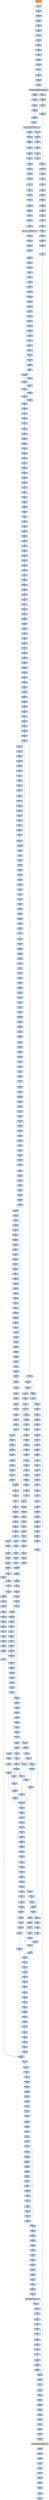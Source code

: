 strict digraph G {
	graph [bgcolor=transparent,
		name=G
	];
	node [color=lightsteelblue,
		fillcolor=lightsteelblue,
		shape=rectangle,
		style=filled
	];
	"0x004c205f"	[label="0x004c205f
leal"];
	"0x004c2062"	[label="0x004c2062
jmp"];
	"0x004c205f" -> "0x004c2062"	[color="#000000"];
	"0x004c2f2b"	[label="0x004c2f2b
movl"];
	"0x004c2f31"	[label="0x004c2f31
movl"];
	"0x004c2f2b" -> "0x004c2f31"	[color="#000000"];
	"0x004c2d32"	[label="0x004c2d32
jae"];
	"0x004c2d34"	[label="0x004c2d34
movl"];
	"0x004c2d32" -> "0x004c2d34"	[color="#000000",
		label=F];
	"0x004c2ed1"	[label="0x004c2ed1
jae"];
	"0x004c2ed3"	[label="0x004c2ed3
movl"];
	"0x004c2ed1" -> "0x004c2ed3"	[color="#000000",
		label=F];
	"0x004c27b1"	[label="0x004c27b1
jb"];
	"0x004c27b3"	[label="0x004c27b3
pushl"];
	"0x004c27b1" -> "0x004c27b3"	[color="#000000",
		label=F];
	"0x004c27e8"	[label="0x004c27e8
movl"];
	"0x004c27b1" -> "0x004c27e8"	[color="#000000",
		label=T];
	"0x004c2ea5"	[label="0x004c2ea5
movl"];
	"0x004c2ea8"	[label="0x004c2ea8
shll"];
	"0x004c2ea5" -> "0x004c2ea8"	[color="#000000"];
	"0x004c2e2e"	[label="0x004c2e2e
leal"];
	"0x004c2e31"	[label="0x004c2e31
cmpl"];
	"0x004c2e2e" -> "0x004c2e31"	[color="#000000"];
	"0x004c21c8"	[label="0x004c21c8
je"];
	"0x004c2243"	[label="0x004c2243
movl"];
	"0x004c21c8" -> "0x004c2243"	[color="#000000",
		label=T];
	"0x004c2cc3"	[label="0x004c2cc3
jne"];
	"0x004c2ccd"	[label="0x004c2ccd
movb"];
	"0x004c2cc3" -> "0x004c2ccd"	[color="#000000",
		label=T];
	"0x004c2cc5"	[label="0x004c2cc5
incl"];
	"0x004c2cc3" -> "0x004c2cc5"	[color="#000000",
		label=F];
	"0x004c2161"	[label="0x004c2161
movl"];
	"0x004c2163"	[label="0x004c2163
addl"];
	"0x004c2161" -> "0x004c2163"	[color="#000000"];
	"0x004c20b2"	[label="0x004c20b2
pushl"];
	"0x004c20b7"	[label="0x004c20b7
pushl"];
	"0x004c20b2" -> "0x004c20b7"	[color="#000000"];
	"0x004c2a1b"	[label="0x004c2a1b
jmp"];
	"0x004c2a58"	[label="0x004c2a58
movl"];
	"0x004c2a1b" -> "0x004c2a58"	[color="#000000"];
	"0x004c2e7d"	[label="0x004c2e7d
movl"];
	"0x004c2e80"	[label="0x004c2e80
subl"];
	"0x004c2e7d" -> "0x004c2e80"	[color="#000000"];
	"0x004c2b69"	[label="0x004c2b69
pushl"];
	"0x004c2b6a"	[label="0x004c2b6a
movl"];
	"0x004c2b69" -> "0x004c2b6a"	[color="#000000"];
	"0x004c2b63"	[label="0x004c2b63
subl"];
	"0x004c2b63" -> "0x004c2b69"	[color="#000000"];
	"0x004c2b57"	[label="0x004c2b57
movl"];
	"0x004c2b59"	[label="0x004c2b59
stosb"];
	"0x004c2b57" -> "0x004c2b59"	[color="#000000"];
	"0x004c2a5f"	[label="0x004c2a5f
movl"];
	"0x004c2a62"	[label="0x004c2a62
movl"];
	"0x004c2a5f" -> "0x004c2a62"	[color="#000000"];
	"0x004c2a22"	[label="0x004c2a22
cmpl"];
	"0x004c2a25"	[label="0x004c2a25
sbbl"];
	"0x004c2a22" -> "0x004c2a25"	[color="#000000"];
	"0x004c2f14"	[label="0x004c2f14
jmp"];
	"0x004c2f14" -> "0x004c2f31"	[color="#000000"];
	"0x004c28f6"	[label="0x004c28f6
movl"];
	"0x004c28f8"	[label="0x004c28f8
movb"];
	"0x004c28f6" -> "0x004c28f8"	[color="#000000"];
	"0x004c28d3"	[label="0x004c28d3
jl"];
	"0x004c28d5"	[label="0x004c28d5
movl"];
	"0x004c28d3" -> "0x004c28d5"	[color="#000000",
		label=F];
	"0x004c2922"	[label="0x004c2922
movl"];
	"0x004c28d3" -> "0x004c2922"	[color="#000000",
		label=T];
	"0x004c2983"	[label="0x004c2983
movl"];
	"0x004c2986"	[label="0x004c2986
xorl"];
	"0x004c2983" -> "0x004c2986"	[color="#000000"];
	"0x004c2f41"	[label="0x004c2f41
cmpl"];
	"0x004c2f43"	[label="0x004c2f43
movl"];
	"0x004c2f41" -> "0x004c2f43"	[color="#000000"];
	"0x004c21ae"	[label="0x004c21ae
orl"];
	"0x004c21b0"	[label="0x004c21b0
je"];
	"0x004c21ae" -> "0x004c21b0"	[color="#000000"];
	"0x004c26f0"	[label="0x004c26f0
call"];
	"0x004c2b02"	[label="0x004c2b02
movl"];
	"0x004c26f0" -> "0x004c2b02"	[color="#000000"];
	"0x004c2e39"	[label="0x004c2e39
movl"];
	"0x004c2e3c"	[label="0x004c2e3c
shll"];
	"0x004c2e39" -> "0x004c2e3c"	[color="#000000"];
	"0x004c2994"	[label="0x004c2994
movl"];
	"0x004c2996"	[label="0x004c2996
movl"];
	"0x004c2994" -> "0x004c2996"	[color="#000000"];
	"0x004c2abd"	[label="0x004c2abd
pushl"];
	"0x004c2ac2"	[label="0x004c2ac2
call"];
	"0x004c2abd" -> "0x004c2ac2"	[color="#000000"];
	"0x004c20a7"	[label="0x004c20a7
cmpl"];
	"0x004c20aa"	[label="0x004c20aa
je"];
	"0x004c20a7" -> "0x004c20aa"	[color="#000000"];
	"0x004c2ef3"	[label="0x004c2ef3
shrl"];
	"0x004c2ef5"	[label="0x004c2ef5
addl"];
	"0x004c2ef3" -> "0x004c2ef5"	[color="#000000"];
	"0x004c2a5d"	[label="0x004c2a5d
addl"];
	"0x004c2a5d" -> "0x004c2a5f"	[color="#000000"];
	"0x004c28e9"	[label="0x004c28e9
movl"];
	"0x004c28eb"	[label="0x004c28eb
andl"];
	"0x004c28e9" -> "0x004c28eb"	[color="#000000"];
	"0x004c2e6d"	[label="0x004c2e6d
movl"];
	"0x004c2e72"	[label="0x004c2e72
subl"];
	"0x004c2e6d" -> "0x004c2e72"	[color="#000000"];
	"0x004c27f6"	[label="0x004c27f6
movl"];
	"0x004c27fb"	[label="0x004c27fb
subl"];
	"0x004c27f6" -> "0x004c27fb"	[color="#000000"];
	"0x004c2a38"	[label="0x004c2a38
cmpl"];
	"0x004c2a3b"	[label="0x004c2a3b
jae"];
	"0x004c2a38" -> "0x004c2a3b"	[color="#000000"];
	"0x004c2ab5"	[label="0x004c2ab5
movl"];
	"0x004c2ab9"	[label="0x004c2ab9
leal"];
	"0x004c2ab5" -> "0x004c2ab9"	[color="#000000"];
	"0x004c2406"	[label="0x004c2406
addl"];
	"0x004c240c"	[label="0x004c240c
popl"];
	"0x004c2406" -> "0x004c240c"	[color="#000000"];
	"0x004c2e3f"	[label="0x004c2e3f
movb"];
	"0x004c2e3c" -> "0x004c2e3f"	[color="#000000"];
	"0x004c2e5a"	[label="0x004c2e5a
movl"];
	"0x004c2e5c"	[label="0x004c2e5c
cmpl"];
	"0x004c2e5a" -> "0x004c2e5c"	[color="#000000"];
	"0x004c27e5"	[label="0x004c27e5
jae"];
	"0x004c27e7"	[label="0x004c27e7
popl"];
	"0x004c27e5" -> "0x004c27e7"	[color="#000000",
		label=F];
	"0x004c208d"	[label="0x004c208d
movl"];
	"0x004c2062" -> "0x004c208d"	[color="#000000"];
	"0x004c26c8"	[label="0x004c26c8
movl"];
	"0x004c26cc"	[label="0x004c26cc
subl"];
	"0x004c26c8" -> "0x004c26cc"	[color="#000000"];
	"0x004c2abc"	[label="0x004c2abc
pushl"];
	"0x004c2ab9" -> "0x004c2abc"	[color="#000000"];
	"0x004c2a05"	[label="0x004c2a05
cmpl"];
	"0x004c2a07"	[label="0x004c2a07
jae"];
	"0x004c2a05" -> "0x004c2a07"	[color="#000000"];
	"0x004c296d"	[label="0x004c296d
movb"];
	"0x004c2970"	[label="0x004c2970
testb"];
	"0x004c296d" -> "0x004c2970"	[color="#000000"];
	"0x004c2a2a"	[label="0x004c2a2a
jmp"];
	"0x004c2a2a" -> "0x004c2a58"	[color="#000000"];
	"0x004c2ec8"	[label="0x004c2ec8
cmpl"];
	"0x004c2ecb"	[label="0x004c2ecb
movl"];
	"0x004c2ec8" -> "0x004c2ecb"	[color="#000000"];
	"0x004c2ee0"	[label="0x004c2ee0
addl"];
	"0x004c2ee2"	[label="0x004c2ee2
shrl"];
	"0x004c2ee0" -> "0x004c2ee2"	[color="#000000"];
	"0x004c26ec"	[label="0x004c26ec
leal"];
	"0x004c26ec" -> "0x004c26f0"	[color="#000000"];
	"0x004c2155"	[label="0x004c2155
jmp"];
	"0x004c215f"	[label="0x004c215f
movl"];
	"0x004c2155" -> "0x004c215f"	[color="#000000"];
	"0x004c2f5d"	[label="0x004c2f5d
movl"];
	"0x004c2f61"	[label="0x004c2f61
movl"];
	"0x004c2f5d" -> "0x004c2f61"	[color="#000000"];
	"0x004c2420"	[label="0x004c2420
pushl"];
	"0x004c2425"	[label="0x004c2425
ret"];
	"0x004c2420" -> "0x004c2425"	[color="#000000"];
	"0x004c2095"	[label="0x004c2095
je"];
	"0x004c20a1"	[label="0x004c20a1
leal"];
	"0x004c2095" -> "0x004c20a1"	[color="#000000",
		label=T];
	"0x004c2f25"	[label="0x004c2f25
movl"];
	"0x004c2f25" -> "0x004c2f2b"	[color="#000000"];
	"0x004c2e46"	[label="0x004c2e46
movl"];
	"0x004c2e49"	[label="0x004c2e49
movl"];
	"0x004c2e46" -> "0x004c2e49"	[color="#000000"];
	"0x004c2b06"	[label="0x004c2b06
movl"];
	"0x004c2b02" -> "0x004c2b06"	[color="#000000"];
	"0x004c2929"	[label="0x004c2929
incl"];
	"0x004c292a"	[label="0x004c292a
decl"];
	"0x004c2929" -> "0x004c292a"	[color="#000000"];
	"0x004c2e74"	[label="0x004c2e74
addl"];
	"0x004c2e76"	[label="0x004c2e76
shrl"];
	"0x004c2e74" -> "0x004c2e76"	[color="#000000"];
	"0x004c2ece"	[label="0x004c2ece
movl"];
	"0x004c2ecb" -> "0x004c2ece"	[color="#000000"];
	"0x004c29c0"	[label="0x004c29c0
movb"];
	"0x004c29c2"	[label="0x004c29c2
incl"];
	"0x004c29c0" -> "0x004c29c2"	[color="#000000"];
	"0x004c2a3d"	[label="0x004c2a3d
movl"];
	"0x004c2a3b" -> "0x004c2a3d"	[color="#000000",
		label=F];
	"0x004c2a44"	[label="0x004c2a44
cmpl"];
	"0x004c2a3b" -> "0x004c2a44"	[color="#000000",
		label=T];
	"0x004c2862"	[label="0x004c2862
jbe"];
	"0x004c2864"	[label="0x004c2864
xorl"];
	"0x004c2862" -> "0x004c2864"	[color="#000000",
		label=F];
	"0x004c22bb"	[label="0x004c22bb
movl"];
	"0x004c22be"	[label="0x004c22be
addl"];
	"0x004c22bb" -> "0x004c22be"	[color="#000000"];
	"0x004c2e58"	[label="0x004c2e58
orl"];
	"0x004c2e58" -> "0x004c2e5a"	[color="#000000"];
	"0x004c2e97"	[label="0x004c2e97
leal"];
	"0x004c2e9a"	[label="0x004c2e9a
jmp"];
	"0x004c2e97" -> "0x004c2e9a"	[color="#000000"];
	"0x004c2943"	[label="0x004c2943
cmpl"];
	"0x004c2949"	[label="0x004c2949
je"];
	"0x004c2943" -> "0x004c2949"	[color="#000000"];
	"0x004c2988"	[label="0x004c2988
movb"];
	"0x004c2986" -> "0x004c2988"	[color="#000000"];
	"0x004c2866"	[label="0x004c2866
movb"];
	"0x004c2869"	[label="0x004c2869
movl"];
	"0x004c2866" -> "0x004c2869"	[color="#000000"];
	"0x004c29e1"	[label="0x004c29e1
movl"];
	"0x004c29e4"	[label="0x004c29e4
movl"];
	"0x004c29e1" -> "0x004c29e4"	[color="#000000"];
	"0x004c2001"	[color=lightgrey,
		fillcolor=orange,
		label="0x004c2001
pusha"];
	"0x004c2002"	[label="0x004c2002
call"];
	"0x004c2001" -> "0x004c2002"	[color="#000000"];
	"0x004c28e0"	[label="0x004c28e0
movl"];
	"0x004c28e6"	[label="0x004c28e6
shrl"];
	"0x004c28e0" -> "0x004c28e6"	[color="#000000"];
	"0x004c200b"	[label="0x004c200b
incl"];
	"0x004c200c"	[label="0x004c200c
pushl"];
	"0x004c200b" -> "0x004c200c"	[color="#000000"];
	"0x004c2d42"	[label="0x004c2d42
jmp"];
	"0x004c2f70"	[label="0x004c2f70
cmpl"];
	"0x004c2d42" -> "0x004c2f70"	[color="#000000"];
	"0x004c2b08"	[label="0x004c2b08
movl"];
	"0x004c2b0c"	[label="0x004c2b0c
pushl"];
	"0x004c2b08" -> "0x004c2b0c"	[color="#000000"];
	"0x004c2f63"	[label="0x004c2f63
jmp"];
	"0x004c2f61" -> "0x004c2f63"	[color="#000000"];
	"0x004c2879"	[label="0x004c2879
movl"];
	"0x004c287e"	[label="0x004c287e
movl"];
	"0x004c2879" -> "0x004c287e"	[color="#000000"];
	"0x004c2153"	[label="0x004c2153
popl"];
	"0x004c2154"	[label="0x004c2154
popl"];
	"0x004c2153" -> "0x004c2154"	[color="#000000"];
	"0x004c203b"	[label="0x004c203b
pushl"];
	"0x004c203c"	[label="0x004c203c
call"];
	"0x004c203b" -> "0x004c203c"	[color="#000000"];
	"0x004c2e62"	[label="0x004c2e62
movl"];
	"0x004c2e65"	[label="0x004c2e65
jae"];
	"0x004c2e62" -> "0x004c2e65"	[color="#000000"];
	"0x004c2ee4"	[label="0x004c2ee4
movl"];
	"0x004c2ee9"	[label="0x004c2ee9
movl"];
	"0x004c2ee4" -> "0x004c2ee9"	[color="#000000"];
	"0x004c2e4c"	[label="0x004c2e4c
movl"];
	"0x004c2e50"	[label="0x004c2e50
andl"];
	"0x004c2e4c" -> "0x004c2e50"	[color="#000000"];
	"0x004c2cc9"	[label="0x004c2cc9
jb"];
	"0x004c2ccb"	[label="0x004c2ccb
jmp"];
	"0x004c2cc9" -> "0x004c2ccb"	[color="#000000",
		label=F];
	"0x004c27bd"	[label="0x004c27bd
incl"];
	"0x004c27be"	[label="0x004c27be
movb"];
	"0x004c27bd" -> "0x004c27be"	[color="#000000"];
	"0x004c210e"	[label="0x004c210e
pushl"];
	"0x004c210f"	[label="0x004c210f
pushl"];
	"0x004c210e" -> "0x004c210f"	[color="#000000"];
	"0x004c2396"	[label="0x004c2396
pushl"];
	"0x004c2397"	[label="0x004c2397
pushl"];
	"0x004c2396" -> "0x004c2397"	[color="#000000"];
	"0x004c2287"	[label="0x004c2287
testl"];
	"0x004c2289"	[label="0x004c2289
jne"];
	"0x004c2287" -> "0x004c2289"	[color="#000000"];
	"0x004c290f"	[label="0x004c290f
movl"];
	"0x004c2911"	[label="0x004c2911
movl"];
	"0x004c290f" -> "0x004c2911"	[color="#000000"];
	"0x004c2ce8"	[label="0x004c2ce8
movb"];
	"0x004c2cea"	[label="0x004c2cea
popl"];
	"0x004c2ce8" -> "0x004c2cea"	[color="#000000"];
	"0x004c299c"	[label="0x004c299c
incl"];
	"0x004c2996" -> "0x004c299c"	[color="#000000"];
	"0x004c2e29"	[label="0x004c2e29
jb"];
	"0x004c2e9c"	[label="0x004c2e9c
cmpl"];
	"0x004c2e29" -> "0x004c2e9c"	[color="#000000",
		label=T];
	"0x004c2e2b"	[label="0x004c2e2b
movl"];
	"0x004c2e29" -> "0x004c2e2b"	[color="#000000",
		label=F];
	"0x004c2b9c"	[label="0x004c2b9c
incl"];
	"0x004c2b9d"	[label="0x004c2b9d
cmpl"];
	"0x004c2b9c" -> "0x004c2b9d"	[color="#000000"];
	"0x004c2189"	[label="0x004c2189
call"];
	VIRTUALFREE_KERNEL32_DLL	[color=lightgrey,
		fillcolor=lightgrey,
		label="VIRTUALFREE_KERNEL32_DLL
VIRTUALFREE-KERNEL32-DLL"];
	"0x004c2189" -> VIRTUALFREE_KERNEL32_DLL	[color="#000000"];
	"0x004c240d"	[label="0x004c240d
orl"];
	"0x004c240c" -> "0x004c240d"	[color="#000000"];
	"0x004c2ef7"	[label="0x004c2ef7
cmpl"];
	"0x004c2efa"	[label="0x004c2efa
jae"];
	"0x004c2ef7" -> "0x004c2efa"	[color="#000000"];
	"0x004c28fa"	[label="0x004c28fa
movl"];
	"0x004c28f8" -> "0x004c28fa"	[color="#000000"];
	"0x004c22a2"	[label="0x004c22a2
movl"];
	"0x004c22a8"	[label="0x004c22a8
movl"];
	"0x004c22a2" -> "0x004c22a8"	[color="#000000"];
	"0x004c26eb"	[label="0x004c26eb
pushl"];
	"0x004c26eb" -> "0x004c26ec"	[color="#000000"];
	"0x004c2d3a"	[label="0x004c2d3a
incl"];
	"0x004c2d3b"	[label="0x004c2d3b
incl"];
	"0x004c2d3a" -> "0x004c2d3b"	[color="#000000"];
	"0x004c2b55"	[label="0x004c2b55
repz"];
	"0x004c2b55" -> "0x004c2b57"	[color="#000000"];
	"0x004c2b6d"	[label="0x004c2b6d
pushl"];
	"0x004c2b6e"	[label="0x004c2b6e
leal"];
	"0x004c2b6d" -> "0x004c2b6e"	[color="#000000"];
	"0x004c29a2"	[label="0x004c29a2
popl"];
	"0x004c29a3"	[label="0x004c29a3
popl"];
	"0x004c29a2" -> "0x004c29a3"	[color="#000000"];
	"0x004c2aff"	[label="0x004c2aff
ret"];
	"0x004c26dc"	[label="0x004c26dc
movl"];
	"0x004c2aff" -> "0x004c26dc"	[color="#000000"];
	"0x004c2b37"	[label="0x004c2b37
movl"];
	"0x004c2b3d"	[label="0x004c2b3d
movl"];
	"0x004c2b37" -> "0x004c2b3d"	[color="#000000"];
	"0x004c27d9"	[label="0x004c27d9
addl"];
	"0x004c27db"	[label="0x004c27db
movl"];
	"0x004c27d9" -> "0x004c27db"	[color="#000000"];
	"0x004c2964"	[label="0x004c2964
jbe"];
	"0x004c2966"	[label="0x004c2966
movl"];
	"0x004c2964" -> "0x004c2966"	[color="#000000",
		label=F];
	"0x004c27c2"	[label="0x004c27c2
movl"];
	"0x004c27be" -> "0x004c27c2"	[color="#000000"];
	"0x004c2892"	[label="0x004c2892
movl"];
	"0x004c289a"	[label="0x004c289a
movl"];
	"0x004c2892" -> "0x004c289a"	[color="#000000"];
	"0x004c2e88"	[label="0x004c2e88
shrl"];
	"0x004c2e8a"	[label="0x004c2e8a
leal"];
	"0x004c2e88" -> "0x004c2e8a"	[color="#000000"];
	"0x004c217c"	[label="0x004c217c
pushl"];
	"0x004c2181"	[label="0x004c2181
pushl"];
	"0x004c217c" -> "0x004c2181"	[color="#000000"];
	"0x004c2a93"	[label="0x004c2a93
movl"];
	"0x004c2a95"	[label="0x004c2a95
pushl"];
	"0x004c2a93" -> "0x004c2a95"	[color="#000000"];
	"0x004c2926"	[label="0x004c2926
addl"];
	"0x004c2926" -> "0x004c2929"	[color="#000000"];
	"0x004c2022"	[label="0x004c2022
cmpl"];
	"0x004c2029"	[label="0x004c2029
movl"];
	"0x004c2022" -> "0x004c2029"	[color="#000000"];
	"0x004c27f4"	[label="0x004c27f4
shrl"];
	"0x004c27f4" -> "0x004c27f6"	[color="#000000"];
	"0x004c2f37"	[label="0x004c2f37
movl"];
	"0x004c2f31" -> "0x004c2f37"	[color="#000000"];
	"0x004c2a27"	[label="0x004c2a27
addl"];
	"0x004c2a25" -> "0x004c2a27"	[color="#000000"];
	"0x004c2a77"	[label="0x004c2a77
movl"];
	"0x004c2a7d"	[label="0x004c2a7d
popl"];
	"0x004c2a77" -> "0x004c2a7d"	[color="#000000"];
	"0x004c2f16"	[label="0x004c2f16
movl"];
	"0x004c2f1c"	[label="0x004c2f1c
movl"];
	"0x004c2f16" -> "0x004c2f1c"	[color="#000000"];
	"0x004c286d"	[label="0x004c286d
leal"];
	"0x004c2869" -> "0x004c286d"	[color="#000000"];
	"0x004c2b1b"	[label="0x004c2b1b
movl"];
	"0x004c2b1e"	[label="0x004c2b1e
movl"];
	"0x004c2b1b" -> "0x004c2b1e"	[color="#000000"];
	"0x004c2e18"	[label="0x004c2e18
movb"];
	"0x004c2e1f"	[label="0x004c2e1f
popl"];
	"0x004c2e18" -> "0x004c2e1f"	[color="#000000"];
	"0x004c285c"	[label="0x004c285c
cmpl"];
	"0x004c285e"	[label="0x004c285e
movl"];
	"0x004c285c" -> "0x004c285e"	[color="#000000"];
	"0x004c2871"	[label="0x004c2871
incl"];
	"0x004c286d" -> "0x004c2871"	[color="#000000"];
	"0x004c2817"	[label="0x004c2817
movl"];
	"0x004c281d"	[label="0x004c281d
movl"];
	"0x004c2817" -> "0x004c281d"	[color="#000000"];
	"0x004c2f4e"	[label="0x004c2f4e
movb"];
	"0x004c2f51"	[label="0x004c2f51
movl"];
	"0x004c2f4e" -> "0x004c2f51"	[color="#000000"];
	"0x004c22b9"	[label="0x004c22b9
movl"];
	"0x004c22b9" -> "0x004c22bb"	[color="#000000"];
	"0x004c2aa2"	[label="0x004c2aa2
popl"];
	"0x004c2aa3"	[label="0x004c2aa3
movl"];
	"0x004c2aa2" -> "0x004c2aa3"	[color="#000000"];
	"0x004c2e22"	[label="0x004c2e22
movl"];
	"0x004c2e24"	[label="0x004c2e24
je"];
	"0x004c2e22" -> "0x004c2e24"	[color="#000000"];
	"0x004c2e42"	[label="0x004c2e42
movb"];
	"0x004c2e42" -> "0x004c2e46"	[color="#000000"];
	"0x004c2a42"	[label="0x004c2a42
jmp"];
	"0x004c2a42" -> "0x004c2a58"	[color="#000000"];
	"0x004c2ca5"	[label="0x004c2ca5
jne"];
	"0x004c2cb2"	[label="0x004c2cb2
movb"];
	"0x004c2ca5" -> "0x004c2cb2"	[color="#000000",
		label=T];
	"0x004c2f57"	[label="0x004c2f57
movl"];
	"0x004c2f5b"	[label="0x004c2f5b
addl"];
	"0x004c2f57" -> "0x004c2f5b"	[color="#000000"];
	"0x004c27ae"	[label="0x004c27ae
cmpl"];
	"0x004c27ae" -> "0x004c27b1"	[color="#000000"];
	"0x004c2a6c"	[label="0x004c2a6c
subl"];
	"0x004c2a6e"	[label="0x004c2a6e
popl"];
	"0x004c2a6c" -> "0x004c2a6e"	[color="#000000"];
	"0x004c2864" -> "0x004c2866"	[color="#000000"];
	"0x004c200e"	[label="0x004c200e
call"];
	"0x004c2014"	[label="0x004c2014
popl"];
	"0x004c200e" -> "0x004c2014"	[color="#000000"];
	"0x004c2d2d"	[label="0x004c2d2d
cmpl"];
	"0x004c2d2d" -> "0x004c2d32"	[color="#000000"];
	"0x004c2400"	[label="0x004c2400
movl"];
	"0x004c2405"	[label="0x004c2405
pushl"];
	"0x004c2400" -> "0x004c2405"	[color="#000000"];
	"0x004c2bc3"	[label="0x004c2bc3
xorl"];
	"0x004c2bc5"	[label="0x004c2bc5
movl"];
	"0x004c2bc3" -> "0x004c2bc5"	[color="#000000"];
	"0x004c2853"	[label="0x004c2853
repz"];
	"0x004c2855"	[label="0x004c2855
movl"];
	"0x004c2853" -> "0x004c2855"	[color="#000000"];
	"0x004c2aad"	[label="0x004c2aad
addl"];
	"0x004c2aaf"	[label="0x004c2aaf
incl"];
	"0x004c2aad" -> "0x004c2aaf"	[color="#000000"];
	"0x004c2f53"	[label="0x004c2f53
cmpl"];
	"0x004c2f55"	[label="0x004c2f55
jb"];
	"0x004c2f53" -> "0x004c2f55"	[color="#000000"];
	"0x004c2ab0"	[label="0x004c2ab0
cmpl"];
	"0x004c2ab3"	[label="0x004c2ab3
jb"];
	"0x004c2ab0" -> "0x004c2ab3"	[color="#000000"];
	"0x004c2398"	[label="0x004c2398
pushl"];
	"0x004c2397" -> "0x004c2398"	[color="#000000"];
	"0x004c2111"	[label="0x004c2111
pushl"];
	"0x004c2112"	[label="0x004c2112
movl"];
	"0x004c2111" -> "0x004c2112"	[color="#000000"];
	"0x004c29a1"	[label="0x004c29a1
popl"];
	"0x004c29a1" -> "0x004c29a2"	[color="#000000"];
	"0x004c2e41"	[label="0x004c2e41
incl"];
	"0x004c2e3f" -> "0x004c2e41"	[color="#000000"];
	"0x004c22c8"	[label="0x004c22c8
je"];
	"0x004c2373"	[label="0x004c2373
movl"];
	"0x004c22c8" -> "0x004c2373"	[color="#000000",
		label=T];
	"0x004c2f51" -> "0x004c2f53"	[color="#000000"];
	"0x004c2a6f"	[label="0x004c2a6f
shrl"];
	"0x004c2a71"	[label="0x004c2a71
movl"];
	"0x004c2a6f" -> "0x004c2a71"	[color="#000000"];
	"0x004c2bac"	[label="0x004c2bac
pushl"];
	"0x004c2bad"	[label="0x004c2bad
movl"];
	"0x004c2bac" -> "0x004c2bad"	[color="#000000"];
	"0x004c295a"	[label="0x004c295a
movl"];
	"0x004c2949" -> "0x004c295a"	[color="#000000",
		label=T];
	"0x004c290a"	[label="0x004c290a
shrl"];
	"0x004c290d"	[label="0x004c290d
repz"];
	"0x004c290a" -> "0x004c290d"	[color="#000000"];
	"0x004c2e67"	[label="0x004c2e67
movl"];
	"0x004c2e6a"	[label="0x004c2e6a
movl"];
	"0x004c2e67" -> "0x004c2e6a"	[color="#000000"];
	"0x004c21ba"	[label="0x004c21ba
movl"];
	"0x004c21c0"	[label="0x004c21c0
movl"];
	"0x004c21ba" -> "0x004c21c0"	[color="#000000"];
	"0x004c283a"	[label="0x004c283a
pushl"];
	"0x004c283b"	[label="0x004c283b
pushl"];
	"0x004c283a" -> "0x004c283b"	[color="#000000"];
	"0x004c2907"	[label="0x004c2907
movw"];
	"0x004c2907" -> "0x004c290a"	[color="#000000"];
	"0x004c26e3"	[label="0x004c26e3
movl"];
	"0x004c26ea"	[label="0x004c26ea
pushl"];
	"0x004c26e3" -> "0x004c26ea"	[color="#000000"];
	"0x004c2e36"	[label="0x004c2e36
movl"];
	"0x004c2e36" -> "0x004c2e39"	[color="#000000"];
	"0x004c2af1"	[label="0x004c2af1
movl"];
	"0x004c2af7"	[label="0x004c2af7
popl"];
	"0x004c2af1" -> "0x004c2af7"	[color="#000000"];
	"0x004c2a7e"	[label="0x004c2a7e
popl"];
	"0x004c2a7d" -> "0x004c2a7e"	[color="#000000"];
	"0x004c2f22"	[label="0x004c2f22
leal"];
	"0x004c2f22" -> "0x004c2f25"	[color="#000000"];
	"0x004c2cf9"	[label="0x004c2cf9
subl"];
	"0x004c2cff"	[label="0x004c2cff
ret"];
	"0x004c2cf9" -> "0x004c2cff"	[color="#000000"];
	"0x004c2a36"	[label="0x004c2a36
jmp"];
	"0x004c2a36" -> "0x004c2a58"	[color="#000000"];
	"0x004c29b8"	[label="0x004c29b8
cmpl"];
	"0x004c29bc"	[label="0x004c29bc
jb"];
	"0x004c29b8" -> "0x004c29bc"	[color="#000000"];
	"0x004c283c"	[label="0x004c283c
pushl"];
	"0x004c283b" -> "0x004c283c"	[color="#000000"];
	"0x004c2274"	[label="0x004c2274
testl"];
	"0x004c2276"	[label="0x004c2276
je"];
	"0x004c2274" -> "0x004c2276"	[color="#000000"];
	"0x004c2aaf" -> "0x004c2ab0"	[color="#000000"];
	"0x004c28ad"	[label="0x004c28ad
cmpl"];
	"0x004c28b3"	[label="0x004c28b3
movl"];
	"0x004c28ad" -> "0x004c28b3"	[color="#000000"];
	"0x004c238f"	[label="0x004c238f
movl"];
	"0x004c2392"	[label="0x004c2392
addl"];
	"0x004c238f" -> "0x004c2392"	[color="#000000"];
	"0x004c2f74"	[label="0x004c2f74
jb"];
	"0x004c2f70" -> "0x004c2f74"	[color="#000000"];
	"0x004c2b12"	[label="0x004c2b12
movl"];
	"0x004c2b14"	[label="0x004c2b14
movl"];
	"0x004c2b12" -> "0x004c2b14"	[color="#000000"];
	"0x004c2f3d"	[label="0x004c2f3d
incl"];
	"0x004c2f3e"	[label="0x004c2f3e
leal"];
	"0x004c2f3d" -> "0x004c2f3e"	[color="#000000"];
	"0x004c2a11"	[label="0x004c2a11
shrl"];
	"0x004c2a14"	[label="0x004c2a14
xorl"];
	"0x004c2a11" -> "0x004c2a14"	[color="#000000"];
	"0x004c2042"	[label="0x004c2042
movl"];
	"0x004c2048"	[label="0x004c2048
movl"];
	"0x004c2042" -> "0x004c2048"	[color="#000000"];
	"0x004c2ba0"	[label="0x004c2ba0
jb"];
	"0x004c2b9d" -> "0x004c2ba0"	[color="#000000"];
	"0x004c2e49" -> "0x004c2e4c"	[color="#000000"];
	"0x004c2a82"	[label="0x004c2a82
popl"];
	"0x004c2a83"	[label="0x004c2a83
ret"];
	"0x004c2a82" -> "0x004c2a83"	[color="#000000"];
	"0x004c2f3e" -> "0x004c2f41"	[color="#000000"];
	"0x004c2915"	[label="0x004c2915
andl"];
	"0x004c2918"	[label="0x004c2918
repz"];
	"0x004c2915" -> "0x004c2918"	[color="#000000"];
	"0x004c29f4"	[label="0x004c29f4
movl"];
	"0x004c29f9"	[label="0x004c29f9
subl"];
	"0x004c29f4" -> "0x004c29f9"	[color="#000000"];
	"0x004c2873"	[label="0x004c2873
cmpl"];
	"0x004c2875"	[label="0x004c2875
movl"];
	"0x004c2873" -> "0x004c2875"	[color="#000000"];
	"0x004c2a96"	[label="0x004c2a96
call"];
	"0x004c2cf2"	[label="0x004c2cf2
call"];
	"0x004c2a96" -> "0x004c2cf2"	[color="#000000"];
	"0x004c2a85"	[label="0x004c2a85
pushl"];
	"0x004c2a86"	[label="0x004c2a86
pushl"];
	"0x004c2a85" -> "0x004c2a86"	[color="#000000"];
	"0x004c20be"	[label="0x004c20be
call"];
	VIRTUALALLOC_KERNEL32_DLL	[color=lightgrey,
		fillcolor=lightgrey,
		label="VIRTUALALLOC_KERNEL32_DLL
VIRTUALALLOC-KERNEL32-DLL"];
	"0x004c20be" -> VIRTUALALLOC_KERNEL32_DLL	[color="#000000"];
	"0x004c2efa" -> "0x004c2f16"	[color="#000000",
		label=T];
	"0x004c2efc"	[label="0x004c2efc
movl"];
	"0x004c2efa" -> "0x004c2efc"	[color="#000000",
		label=F];
	"0x004c289e"	[label="0x004c289e
leal"];
	"0x004c28a1"	[label="0x004c28a1
movl"];
	"0x004c289e" -> "0x004c28a1"	[color="#000000"];
	"0x004c27cb"	[label="0x004c27cb
shll"];
	"0x004c27ce"	[label="0x004c27ce
andl"];
	"0x004c27cb" -> "0x004c27ce"	[color="#000000"];
	"0x004c2cf1"	[label="0x004c2cf1
ret"];
	"0x004c2f6c"	[label="0x004c2f6c
testb"];
	"0x004c2cf1" -> "0x004c2f6c"	[color="#000000"];
	"0x004c26dc" -> "0x004c26e3"	[color="#000000"];
	"0x004c2b98"	[label="0x004c2b98
movb"];
	"0x004c2b98" -> "0x004c2b9c"	[color="#000000"];
	"0x004c2269"	[label="0x004c2269
movl"];
	"0x004c226f"	[label="0x004c226f
addl"];
	"0x004c2269" -> "0x004c226f"	[color="#000000"];
	"0x004c2eb2"	[label="0x004c2eb2
movl"];
	"0x004c2eb5"	[label="0x004c2eb5
movl"];
	"0x004c2eb2" -> "0x004c2eb5"	[color="#000000"];
	"0x004c20f7"	[label="0x004c20f7
pushl"];
	"0x004c20fa"	[label="0x004c20fa
pushl"];
	"0x004c20f7" -> "0x004c20fa"	[color="#000000"];
	"0x004c2cff" -> "0x004c2e18"	[color="#000000"];
	"0x004c2a9b"	[label="0x004c2a9b
movb"];
	"0x004c2cff" -> "0x004c2a9b"	[color="#000000"];
	"0x004c27e3"	[label="0x004c27e3
cmpl"];
	"0x004c27e3" -> "0x004c27e5"	[color="#000000"];
	"0x004c2298"	[label="0x004c2298
movl"];
	"0x004c2298" -> "0x004c22a2"	[color="#000000"];
	"0x004c2bc7"	[label="0x004c2bc7
call"];
	"0x004c2bc5" -> "0x004c2bc7"	[color="#000000"];
	"0x004c2aa8"	[label="0x004c2aa8
addl"];
	"0x004c2aab"	[label="0x004c2aab
shll"];
	"0x004c2aa8" -> "0x004c2aab"	[color="#000000"];
	"0x004c2b24"	[label="0x004c2b24
movl"];
	"0x004c2b1e" -> "0x004c2b24"	[color="#000000"];
	"0x004c28a5"	[label="0x004c28a5
movl"];
	"0x004c28a9"	[label="0x004c28a9
shll"];
	"0x004c28a5" -> "0x004c28a9"	[color="#000000"];
	"0x004c27c7"	[label="0x004c27c7
movl"];
	"0x004c27c7" -> "0x004c27cb"	[color="#000000"];
	"0x004c2ed6"	[label="0x004c2ed6
movl"];
	"0x004c2ed9"	[label="0x004c2ed9
movl"];
	"0x004c2ed6" -> "0x004c2ed9"	[color="#000000"];
	"0x004c2eec"	[label="0x004c2eec
subl"];
	"0x004c2ee9" -> "0x004c2eec"	[color="#000000"];
	"0x004c2a4e"	[label="0x004c2a4e
jmp"];
	"0x004c2a4e" -> "0x004c2a58"	[color="#000000"];
	"0x004c27ee"	[label="0x004c27ee
movl"];
	"0x004c27f2"	[label="0x004c27f2
subl"];
	"0x004c27ee" -> "0x004c27f2"	[color="#000000"];
	"0x004c2a65"	[label="0x004c2a65
movl"];
	"0x004c2a62" -> "0x004c2a65"	[color="#000000"];
	"0x004c29a4"	[label="0x004c29a4
movb"];
	"0x004c29a3" -> "0x004c29a4"	[color="#000000"];
	"0x004c27bb"	[label="0x004c27bb
movb"];
	"0x004c27bb" -> "0x004c27bd"	[color="#000000"];
	"0x004c29e6"	[label="0x004c29e6
movl"];
	"0x004c29e4" -> "0x004c29e6"	[color="#000000"];
	"0x004c20a1" -> "0x004c20a7"	[color="#000000"];
	"0x004c2f05"	[label="0x004c2f05
je"];
	"0x004c2f07"	[label="0x004c2f07
movl"];
	"0x004c2f05" -> "0x004c2f07"	[color="#000000",
		label=F];
	"0x004c2f05" -> "0x004c2f37"	[color="#000000",
		label=T];
	"0x004c298b"	[label="0x004c298b
movl"];
	"0x004c2988" -> "0x004c298b"	[color="#000000"];
	"0x004c2b0f"	[label="0x004c2b0f
leal"];
	"0x004c2b0f" -> "0x004c2b12"	[color="#000000"];
	"0x004c2ec4"	[label="0x004c2ec4
orl"];
	"0x004c2ec6"	[label="0x004c2ec6
movl"];
	"0x004c2ec4" -> "0x004c2ec6"	[color="#000000"];
	"0x004c28cf"	[label="0x004c28cf
movl"];
	"0x004c28cf" -> "0x004c28d3"	[color="#000000"];
	"0x004c2cd4"	[label="0x004c2cd4
movl"];
	"0x004c2cda"	[label="0x004c2cda
leal"];
	"0x004c2cd4" -> "0x004c2cda"	[color="#000000"];
	"0x004c211f"	[label="0x004c211f
orl"];
	"0x004c2121"	[label="0x004c2121
je"];
	"0x004c211f" -> "0x004c2121"	[color="#000000"];
	"0x004c280a"	[label="0x004c280a
popl"];
	"0x004c280b"	[label="0x004c280b
popl"];
	"0x004c280a" -> "0x004c280b"	[color="#000000"];
	"0x004c2855" -> "0x004c285c"	[color="#000000"];
	"0x004c204a"	[label="0x004c204a
leal"];
	"0x004c204d"	[label="0x004c204d
pushl"];
	"0x004c204a" -> "0x004c204d"	[color="#000000"];
	"0x004c2183"	[label="0x004c2183
pushl"];
	"0x004c2181" -> "0x004c2183"	[color="#000000"];
	"0x004c27a5"	[label="0x004c27a5
movl"];
	"0x004c27a7"	[label="0x004c27a7
pushl"];
	"0x004c27a5" -> "0x004c27a7"	[color="#000000"];
	"0x004c2e20"	[label="0x004c2e20
testb"];
	"0x004c2e20" -> "0x004c2e22"	[color="#000000"];
	"0x004c288e"	[label="0x004c288e
movl"];
	"0x004c288e" -> "0x004c2892"	[color="#000000"];
	"0x004c239a"	[label="0x004c239a
pushl"];
	"0x004c2398" -> "0x004c239a"	[color="#000000"];
	"0x004c2e5f"	[label="0x004c2e5f
movl"];
	"0x004c2e5f" -> "0x004c2e62"	[color="#000000"];
	"0x004c29b2"	[label="0x004c29b2
pushl"];
	"0x004c29b3"	[label="0x004c29b3
movl"];
	"0x004c29b2" -> "0x004c29b3"	[color="#000000"];
	"0x004c205d"	[label="0x004c205d
jne"];
	"0x004c205d" -> "0x004c205f"	[color="#000000",
		label=F];
	"0x004c201c"	[label="0x004c201c
subl"];
	"0x004c201c" -> "0x004c2022"	[color="#000000"];
	"0x004c2baf"	[label="0x004c2baf
call"];
	"0x004c2bad" -> "0x004c2baf"	[color="#000000"];
	"0x004c22aa"	[label="0x004c22aa
testl"];
	"0x004c22a8" -> "0x004c22aa"	[color="#000000"];
	"0x004c204e"	[label="0x004c204e
pushl"];
	"0x004c204f"	[label="0x004c204f
call"];
	"0x004c204e" -> "0x004c204f"	[color="#000000"];
	"0x004c2117"	[label="0x004c2117
movl"];
	"0x004c211d"	[label="0x004c211d
xorl"];
	"0x004c2117" -> "0x004c211d"	[color="#000000"];
	"0x004c2a8d"	[label="0x004c2a8d
leal"];
	"0x004c2a8d" -> "0x004c2a93"	[color="#000000"];
	"0x004c239d"	[label="0x004c239d
pushl"];
	"0x004c239e"	[label="0x004c239e
call"];
	"0x004c239d" -> "0x004c239e"	[color="#000000"];
	GETPROCADDRESS_KERNEL32_DLL	[color=lightgrey,
		fillcolor=lightgrey,
		label="GETPROCADDRESS_KERNEL32_DLL
GETPROCADDRESS-KERNEL32-DLL"];
	"0x004c204f" -> GETPROCADDRESS_KERNEL32_DLL	[color="#000000"];
	"0x004c2a2c"	[label="0x004c2a2c
cmpl"];
	"0x004c2a2f"	[label="0x004c2a2f
jae"];
	"0x004c2a2c" -> "0x004c2a2f"	[color="#000000"];
	"0x004c29a6"	[label="0x004c29a6
popl"];
	"0x004c29a7"	[label="0x004c29a7
addl"];
	"0x004c29a6" -> "0x004c29a7"	[color="#000000"];
	"0x004c2f47"	[label="0x004c2f47
movl"];
	"0x004c2f49"	[label="0x004c2f49
subl"];
	"0x004c2f47" -> "0x004c2f49"	[color="#000000"];
	"0x004c2993"	[label="0x004c2993
incl"];
	"0x004c2993" -> "0x004c2994"	[color="#000000"];
	"0x004c2ccd" -> "0x004c2cd4"	[color="#000000"];
	"0x004c28b7"	[label="0x004c28b7
ja"];
	"0x004c28b3" -> "0x004c28b7"	[color="#000000"];
	"0x004c2395"	[label="0x004c2395
pushl"];
	"0x004c2395" -> "0x004c2396"	[color="#000000"];
	"0x004c283d"	[label="0x004c283d
movl"];
	"0x004c283c" -> "0x004c283d"	[color="#000000"];
	"0x004c2840"	[label="0x004c2840
movl"];
	"0x004c2845"	[label="0x004c2845
movl"];
	"0x004c2840" -> "0x004c2845"	[color="#000000"];
	"0x004c272f"	[label="0x004c272f
ret"];
	"0x004c2101"	[label="0x004c2101
movb"];
	"0x004c272f" -> "0x004c2101"	[color="#000000"];
	"0x004c29a4" -> "0x004c29a6"	[color="#000000"];
	"0x004c27a4"	[label="0x004c27a4
pushl"];
	"0x004c27a4" -> "0x004c27a5"	[color="#000000"];
	"0x004c20fc"	[label="0x004c20fc
call"];
	"0x004c20fc" -> "0x004c26c8"	[color="#000000"];
	"0x004c2e55"	[label="0x004c2e55
addl"];
	"0x004c2e50" -> "0x004c2e55"	[color="#000000"];
	"0x004c2e65" -> "0x004c2e67"	[color="#000000",
		label=F];
	"0x004c28fe"	[label="0x004c28fe
movl"];
	"0x004c2900"	[label="0x004c2900
movl"];
	"0x004c28fe" -> "0x004c2900"	[color="#000000"];
	"0x004c2ca3"	[label="0x004c2ca3
testb"];
	"0x004c2ca3" -> "0x004c2ca5"	[color="#000000"];
	"0x004c2b14" -> "0x004c2b1b"	[color="#000000"];
	"0x004c29fd"	[label="0x004c29fd
movl"];
	"0x004c2a00"	[label="0x004c2a00
andl"];
	"0x004c29fd" -> "0x004c2a00"	[color="#000000"];
	"0x004c21c6"	[label="0x004c21c6
subl"];
	"0x004c21c0" -> "0x004c21c6"	[color="#000000"];
	"0x004c2b32"	[label="0x004c2b32
movl"];
	"0x004c2b32" -> "0x004c2b37"	[color="#000000"];
	"0x004c2e6a" -> "0x004c2e6d"	[color="#000000"];
	"0x004c29ee"	[label="0x004c29ee
movl"];
	"0x004c29bc" -> "0x004c29ee"	[color="#000000",
		label=T];
	"0x004c29be"	[label="0x004c29be
movl"];
	"0x004c29bc" -> "0x004c29be"	[color="#000000",
		label=F];
	"0x004c27d4"	[label="0x004c27d4
orl"];
	"0x004c27ce" -> "0x004c27d4"	[color="#000000"];
	"0x004c29d0"	[label="0x004c29d0
shll"];
	"0x004c29d3"	[label="0x004c29d3
andl"];
	"0x004c29d0" -> "0x004c29d3"	[color="#000000"];
	"0x004c2008"	[label="0x004c2008
jmp"];
	"0x004c2008" -> "0x004c200e"	[color="#000000"];
	"0x004c2152"	[label="0x004c2152
popl"];
	"0x004c2152" -> "0x004c2153"	[color="#000000"];
	"0x004c291a"	[label="0x004c291a
movl"];
	"0x004c291e"	[label="0x004c291e
movl"];
	"0x004c291a" -> "0x004c291e"	[color="#000000"];
	"0x004c2b6c"	[label="0x004c2b6c
pushl"];
	"0x004c2b6a" -> "0x004c2b6c"	[color="#000000"];
	"0x004c28a1" -> "0x004c28a5"	[color="#000000"];
	"0x004c22ac"	[label="0x004c22ac
jne"];
	"0x004c22b1"	[label="0x004c22b1
addl"];
	"0x004c22ac" -> "0x004c22b1"	[color="#000000",
		label=T];
	"0x004c27b4"	[label="0x004c27b4
movl"];
	"0x004c27b3" -> "0x004c27b4"	[color="#000000"];
	"0x004c283f"	[label="0x004c283f
pushl"];
	"0x004c283f" -> "0x004c2840"	[color="#000000"];
	"0x004c20b0"	[label="0x004c20b0
pushl"];
	"0x004c20b0" -> "0x004c20b2"	[color="#000000"];
	"0x004c202f"	[label="0x004c202f
jne"];
	"0x004c2029" -> "0x004c202f"	[color="#000000"];
	"0x004c2384"	[label="0x004c2384
jmp"];
	"0x004c2271"	[label="0x004c2271
movl"];
	"0x004c2384" -> "0x004c2271"	[color="#000000"];
	"0x004c2103"	[label="0x004c2103
cmpb"];
	"0x004c2101" -> "0x004c2103"	[color="#000000"];
	"0x004c2e95"	[label="0x004c2e95
addl"];
	"0x004c2e95" -> "0x004c2e97"	[color="#000000"];
	"0x004c2e90"	[label="0x004c2e90
call"];
	"0x004c29b0"	[label="0x004c29b0
pushl"];
	"0x004c2e90" -> "0x004c29b0"	[color="#000000"];
	"0x004c28ab"	[label="0x004c28ab
addl"];
	"0x004c28ab" -> "0x004c28ad"	[color="#000000"];
	"0x004c2179"	[label="0x004c2179
repz"];
	"0x004c217b"	[label="0x004c217b
popl"];
	"0x004c2179" -> "0x004c217b"	[color="#000000"];
	"0x004c2a8b"	[label="0x004c2a8b
xorl"];
	"0x004c2a8b" -> "0x004c2a8d"	[color="#000000"];
	"0x004c22c0"	[label="0x004c22c0
addl"];
	"0x004c22be" -> "0x004c22c0"	[color="#000000"];
	"0x004c2ba8"	[label="0x004c2ba8
leal"];
	"0x004c2ba8" -> "0x004c2bac"	[color="#000000"];
	"0x004c2823"	[label="0x004c2823
leal"];
	"0x004c2826"	[label="0x004c2826
movl"];
	"0x004c2823" -> "0x004c2826"	[color="#000000"];
	"0x004c2b30"	[label="0x004c2b30
xorl"];
	"0x004c2b30" -> "0x004c2b32"	[color="#000000"];
	"0x004c2292"	[label="0x004c2292
movl"];
	"0x004c2289" -> "0x004c2292"	[color="#000000",
		label=T];
	"0x004c2405" -> "0x004c2406"	[color="#000000"];
	"0x004c211d" -> "0x004c211f"	[color="#000000"];
	"0x004c28bd"	[label="0x004c28bd
movl"];
	"0x004c28c1"	[label="0x004c28c1
movl"];
	"0x004c28bd" -> "0x004c28c1"	[color="#000000"];
	"0x004c2a7f"	[label="0x004c2a7f
movl"];
	"0x004c2a7f" -> "0x004c2a82"	[color="#000000"];
	"0x004c27c4"	[label="0x004c27c4
movl"];
	"0x004c27c4" -> "0x004c27c7"	[color="#000000"];
	"0x004c2058"	[label="0x004c2058
scasb"];
	"0x004c2059"	[label="0x004c2059
jne"];
	"0x004c2058" -> "0x004c2059"	[color="#000000"];
	"0x004c2ceb"	[label="0x004c2ceb
addl"];
	"0x004c2cea" -> "0x004c2ceb"	[color="#000000"];
	"0x004c282c"	[label="0x004c282c
addl"];
	"0x004c2831"	[label="0x004c2831
ret"];
	"0x004c282c" -> "0x004c2831"	[color="#000000"];
	"0x004c2cb9"	[label="0x004c2cb9
xorl"];
	"0x004c2cb2" -> "0x004c2cb9"	[color="#000000"];
	"0x004c299d"	[label="0x004c299d
cmpl"];
	"0x004c299c" -> "0x004c299d"	[color="#000000"];
	"0x004c26ea" -> "0x004c26eb"	[color="#000000"];
	"0x004c299f"	[label="0x004c299f
jb"];
	"0x004c299f" -> "0x004c29a1"	[color="#000000",
		label=F];
	"0x004c2831" -> "0x004c2af1"	[color="#000000"];
	"0x004c2cf8"	[label="0x004c2cf8
popl"];
	"0x004c2cf8" -> "0x004c2cf9"	[color="#000000"];
	"0x004c2f45"	[label="0x004c2f45
jae"];
	"0x004c2f43" -> "0x004c2f45"	[color="#000000"];
	"0x004c201a"	[label="0x004c201a
addl"];
	"0x004c201a" -> "0x004c201c"	[color="#000000"];
	"0x004c285e" -> "0x004c2862"	[color="#000000"];
	"0x004c200a"	[label="0x004c200a
popl"];
	"0x004c200a" -> "0x004c200b"	[color="#000000"];
	"0x004c2292" -> "0x004c2298"	[color="#000000"];
	"0x004c28cc"	[label="0x004c28cc
movl"];
	"0x004c28cc" -> "0x004c28cf"	[color="#000000"];
	"0x004c2f0d"	[label="0x004c2f0d
movl"];
	"0x004c2f0d" -> "0x004c2f14"	[color="#000000"];
	"0x004c2174"	[label="0x004c2174
movl"];
	"0x004c2176"	[label="0x004c2176
andl"];
	"0x004c2174" -> "0x004c2176"	[color="#000000"];
	"0x004c29c9"	[label="0x004c29c9
movl"];
	"0x004c29cc"	[label="0x004c29cc
movl"];
	"0x004c29c9" -> "0x004c29cc"	[color="#000000"];
	"0x004c2a7e" -> "0x004c2a7f"	[color="#000000"];
	"0x004c2a49"	[label="0x004c2a49
movl"];
	"0x004c2a49" -> "0x004c2a4e"	[color="#000000"];
	"0x004c2f07" -> "0x004c2f0d"	[color="#000000"];
	"0x004c28f4"	[label="0x004c28f4
movb"];
	"0x004c28f4" -> "0x004c28f6"	[color="#000000"];
	"0x004c27e7" -> "0x004c27e8"	[color="#000000"];
	"0x004c2eee"	[label="0x004c2eee
andl"];
	"0x004c2eec" -> "0x004c2eee"	[color="#000000"];
	"0x004c2eb8"	[label="0x004c2eb8
movl"];
	"0x004c2ebc"	[label="0x004c2ebc
andl"];
	"0x004c2eb8" -> "0x004c2ebc"	[color="#000000"];
	"0x004c2ce5"	[label="0x004c2ce5
popl"];
	"0x004c2ce6"	[label="0x004c2ce6
popl"];
	"0x004c2ce5" -> "0x004c2ce6"	[color="#000000"];
	"0x004c28d8"	[label="0x004c28d8
movl"];
	"0x004c28d5" -> "0x004c28d8"	[color="#000000"];
	"0x004c2ce7"	[label="0x004c2ce7
popl"];
	"0x004c2ce6" -> "0x004c2ce7"	[color="#000000"];
	"0x004c216f"	[label="0x004c216f
sarl"];
	"0x004c2172"	[label="0x004c2172
repz"];
	"0x004c216f" -> "0x004c2172"	[color="#000000"];
	"0x004c22b3"	[label="0x004c22b3
addl"];
	"0x004c22b3" -> "0x004c22b9"	[color="#000000"];
	VIRTUALPROTECT_KERNEL32_DLL	[color=lightgrey,
		fillcolor=lightgrey,
		label="VIRTUALPROTECT_KERNEL32_DLL
VIRTUALPROTECT-KERNEL32-DLL"];
	"0x004c23ff"	[label="0x004c23ff
popl"];
	VIRTUALPROTECT_KERNEL32_DLL -> "0x004c23ff"	[color="#000000"];
	"0x004c2939"	[label="0x004c2939
movl"];
	"0x004c293d"	[label="0x004c293d
jge"];
	"0x004c2939" -> "0x004c293d"	[color="#000000"];
	"0x004c2e82"	[label="0x004c2e82
andl"];
	"0x004c2e80" -> "0x004c2e82"	[color="#000000"];
	"0x004c2f7e"	[label="0x004c2f7e
movl"];
	"0x004c2f80"	[label="0x004c2f80
popl"];
	"0x004c2f7e" -> "0x004c2f80"	[color="#000000"];
	"0x004c28a9" -> "0x004c28ab"	[color="#000000"];
	"0x004c29f1"	[label="0x004c29f1
movl"];
	"0x004c29f1" -> "0x004c29f4"	[color="#000000"];
	"0x004c29d9"	[label="0x004c29d9
orl"];
	"0x004c29d3" -> "0x004c29d9"	[color="#000000"];
	"0x004c20bc"	[label="0x004c20bc
pushl"];
	"0x004c20b7" -> "0x004c20bc"	[color="#000000"];
	"0x004c26d6"	[label="0x004c26d6
pushl"];
	"0x004c26d7"	[label="0x004c26d7
call"];
	"0x004c26d6" -> "0x004c26d7"	[color="#000000"];
	"0x004c2106"	[label="0x004c2106
jne"];
	"0x004c2106" -> "0x004c2155"	[color="#000000",
		label=T];
	"0x004c2108"	[label="0x004c2108
incb"];
	"0x004c2106" -> "0x004c2108"	[color="#000000",
		label=F];
	"0x004c27b9"	[label="0x004c27b9
movl"];
	"0x004c27b9" -> "0x004c27bb"	[color="#000000"];
	"0x004c2a47"	[label="0x004c2a47
jae"];
	"0x004c2a47" -> "0x004c2a49"	[color="#000000",
		label=F];
	"0x004c29ee" -> "0x004c29f1"	[color="#000000"];
	"0x004c2cbb"	[label="0x004c2cbb
cmpb"];
	"0x004c2cbb" -> "0x004c2cc3"	[color="#000000"];
	"0x004c2416"	[label="0x004c2416
jne"];
	"0x004c2416" -> "0x004c2420"	[color="#000000",
		label=T];
	"0x004c2726"	[label="0x004c2726
movl"];
	"0x004c2729"	[label="0x004c2729
addl"];
	"0x004c2726" -> "0x004c2729"	[color="#000000"];
	"0x004c2abc" -> "0x004c2abd"	[color="#000000"];
	"0x004c2904"	[label="0x004c2904
shll"];
	"0x004c2900" -> "0x004c2904"	[color="#000000"];
	"0x004c2108" -> "0x004c210e"	[color="#000000"];
	"0x004c29c7"	[label="0x004c29c7
movl"];
	"0x004c29c7" -> "0x004c29c9"	[color="#000000"];
	"0x004c2a75"	[label="0x004c2a75
addl"];
	"0x004c2a71" -> "0x004c2a75"	[color="#000000"];
	"0x004c200d"	[label="0x004c200d
ret"];
	"0x004c200c" -> "0x004c200d"	[color="#000000"];
	"0x004c2e5c" -> "0x004c2e5f"	[color="#000000"];
	"0x004c2415"	[label="0x004c2415
popa"];
	"0x004c2415" -> "0x004c2416"	[color="#000000"];
	"0x004c2a2f" -> "0x004c2a38"	[color="#000000",
		label=T];
	"0x004c2a31"	[label="0x004c2a31
movl"];
	"0x004c2a2f" -> "0x004c2a31"	[color="#000000",
		label=F];
	"0x004c29ec"	[label="0x004c29ec
jae"];
	"0x004c29ec" -> "0x004c29ee"	[color="#000000",
		label=F];
	"0x004c2f6e"	[label="0x004c2f6e
je"];
	"0x004c2f6c" -> "0x004c2f6e"	[color="#000000"];
	"0x004c2035"	[label="0x004c2035
leal"];
	"0x004c2035" -> "0x004c203b"	[color="#000000"];
	"0x004c2b49"	[label="0x004c2b49
movl"];
	"0x004c2b4f"	[label="0x004c2b4f
movl"];
	"0x004c2b49" -> "0x004c2b4f"	[color="#000000"];
	"0x004c2a95" -> "0x004c2a96"	[color="#000000"];
	"0x004c2729" -> "0x004c272f"	[color="#000000"];
	"0x004c22ee"	[label="0x004c22ee
testl"];
	GETPROCADDRESS_KERNEL32_DLL -> "0x004c22ee"	[color="#000000"];
	"0x004c2055"	[label="0x004c2055
stosl"];
	GETPROCADDRESS_KERNEL32_DLL -> "0x004c2055"	[color="#000000"];
	"0x004c2b76"	[label="0x004c2b76
call"];
	"0x004c2b76" -> "0x004c27a4"	[color="#000000"];
	"0x004c280c"	[label="0x004c280c
ret"];
	"0x004c280c" -> "0x004c2b98"	[color="#000000"];
	"0x004c2ceb" -> "0x004c2cf1"	[color="#000000"];
	"0x004c2ea0"	[label="0x004c2ea0
jb"];
	"0x004c2ea2"	[label="0x004c2ea2
movl"];
	"0x004c2ea0" -> "0x004c2ea2"	[color="#000000",
		label=F];
	"0x004c2ea0" -> "0x004c2ed3"	[color="#000000",
		label=T];
	"0x004c299d" -> "0x004c299f"	[color="#000000"];
	"0x004c2ba2"	[label="0x004c2ba2
leal"];
	"0x004c2ba0" -> "0x004c2ba2"	[color="#000000",
		label=F];
	"0x004c29fb"	[label="0x004c29fb
shrl"];
	"0x004c29f9" -> "0x004c29fb"	[color="#000000"];
	"0x004c2015"	[label="0x004c2015
movl"];
	"0x004c2014" -> "0x004c2015"	[color="#000000"];
	"0x004c2375"	[label="0x004c2375
movl"];
	"0x004c2378"	[label="0x004c2378
movl"];
	"0x004c2375" -> "0x004c2378"	[color="#000000"];
	"0x004c20e2"	[label="0x004c20e2
movl"];
	VIRTUALALLOC_KERNEL32_DLL -> "0x004c20e2"	[color="#000000"];
	"0x004c2eee" -> "0x004c2ef3"	[color="#000000"];
	"0x004c2826" -> "0x004c282c"	[color="#000000"];
	"0x004c28f2"	[label="0x004c28f2
addl"];
	"0x004c28f2" -> "0x004c28f4"	[color="#000000"];
	"0x004c20e9"	[label="0x004c20e9
movl"];
	"0x004c20eb"	[label="0x004c20eb
addl"];
	"0x004c20e9" -> "0x004c20eb"	[color="#000000"];
	"0x004c27de"	[label="0x004c27de
movl"];
	"0x004c27e0"	[label="0x004c27e0
movl"];
	"0x004c27de" -> "0x004c27e0"	[color="#000000"];
	"0x004c2ce3"	[label="0x004c2ce3
repz"];
	"0x004c2ce3" -> "0x004c2ce5"	[color="#000000"];
	"0x004c2851"	[label="0x004c2851
xorl"];
	"0x004c2851" -> "0x004c2853"	[color="#000000"];
	"0x004c237b"	[label="0x004c237b
addl"];
	"0x004c237e"	[label="0x004c237e
movl"];
	"0x004c237b" -> "0x004c237e"	[color="#000000"];
	"0x004c283d" -> "0x004c283f"	[color="#000000"];
	"0x004c2e24" -> "0x004c2e9c"	[color="#000000",
		label=T];
	"0x004c2e26"	[label="0x004c2e26
cmpl"];
	"0x004c2e24" -> "0x004c2e26"	[color="#000000",
		label=F];
	"0x004c2cb9" -> "0x004c2cbb"	[color="#000000"];
	"0x004c21a8"	[label="0x004c21a8
movl"];
	VIRTUALFREE_KERNEL32_DLL -> "0x004c21a8"	[color="#000000"];
	"0x004c2a27" -> "0x004c2a2a"	[color="#000000"];
	"0x004c2a89"	[label="0x004c2a89
xorl"];
	"0x004c2a89" -> "0x004c2a8b"	[color="#000000"];
	"0x004c2a3d" -> "0x004c2a42"	[color="#000000"];
	"0x004c2e72" -> "0x004c2e74"	[color="#000000"];
	"0x004c2ce7" -> "0x004c2ce8"	[color="#000000"];
	"0x004c2a87"	[label="0x004c2a87
movl"];
	"0x004c2a86" -> "0x004c2a87"	[color="#000000"];
	"0x004c2f55" -> "0x004c2f57"	[color="#000000",
		label=F];
	"0x004c284b"	[label="0x004c284b
xorl"];
	"0x004c2845" -> "0x004c284b"	[color="#000000"];
	"0x004c29fb" -> "0x004c29fd"	[color="#000000"];
	"0x004c2b0d"	[label="0x004c2b0d
movl"];
	"0x004c2b0d" -> "0x004c2b0f"	[color="#000000"];
	"0x004c2048" -> "0x004c204a"	[color="#000000"];
	"0x004c2806"	[label="0x004c2806
popl"];
	"0x004c2807"	[label="0x004c2807
movl"];
	"0x004c2806" -> "0x004c2807"	[color="#000000"];
	"0x004c2802"	[label="0x004c2802
shrl"];
	"0x004c2804"	[label="0x004c2804
addl"];
	"0x004c2802" -> "0x004c2804"	[color="#000000"];
	"0x004c2378" -> "0x004c237b"	[color="#000000"];
	"0x004c2151"	[label="0x004c2151
popl"];
	"0x004c2121" -> "0x004c2151"	[color="#000000",
		label=T];
	"0x004c2ea2" -> "0x004c2ea5"	[color="#000000"];
	"0x004c2877"	[label="0x004c2877
jb"];
	"0x004c2875" -> "0x004c2877"	[color="#000000"];
	"0x004c28f0"	[label="0x004c28f0
subl"];
	"0x004c28f0" -> "0x004c28f2"	[color="#000000"];
	"0x004c2f1c" -> "0x004c2f22"	[color="#000000"];
	"0x004c2271" -> "0x004c2274"	[color="#000000"];
	"0x004c2e78"	[label="0x004c2e78
movl"];
	"0x004c2e78" -> "0x004c2e7d"	[color="#000000"];
	"0x004c2f89"	[label="0x004c2f89
ret"];
	"0x004c2718"	[label="0x004c2718
testb"];
	"0x004c2f89" -> "0x004c2718"	[color="#000000"];
	"0x004c2d3c"	[label="0x004c2d3c
movl"];
	"0x004c2d3e"	[label="0x004c2d3e
movl"];
	"0x004c2d3c" -> "0x004c2d3e"	[color="#000000"];
	"0x004c2b74"	[label="0x004c2b74
movl"];
	"0x004c2b74" -> "0x004c2b76"	[color="#000000"];
	"0x004c2f4b"	[label="0x004c2f4b
incl"];
	"0x004c2f49" -> "0x004c2f4b"	[color="#000000"];
	"0x004c236e"	[label="0x004c236e
jmp"];
	"0x004c236e" -> "0x004c22a2"	[color="#000000"];
	"0x004c2834"	[label="0x004c2834
subl"];
	"0x004c2baf" -> "0x004c2834"	[color="#000000"];
	"0x004c28eb" -> "0x004c28f0"	[color="#000000"];
	"0x004c2935"	[label="0x004c2935
movl"];
	"0x004c2935" -> "0x004c2939"	[color="#000000"];
	"0x004c27c2" -> "0x004c27c4"	[color="#000000"];
	"0x004c29ad"	[label="0x004c29ad
ret"];
	"0x004c29a7" -> "0x004c29ad"	[color="#000000"];
	"0x004c29e9"	[label="0x004c29e9
cmpl"];
	"0x004c29e6" -> "0x004c29e9"	[color="#000000"];
	"0x004c2b72"	[label="0x004c2b72
pushl"];
	"0x004c2b72" -> "0x004c2b74"	[color="#000000"];
	"0x004c20f1"	[label="0x004c20f1
pushl"];
	"0x004c20f1" -> "0x004c20f7"	[color="#000000"];
	"0x004c22c6"	[label="0x004c22c6
testl"];
	"0x004c22c6" -> "0x004c22c8"	[color="#000000"];
	"0x004c2aab" -> "0x004c2aad"	[color="#000000"];
	"0x004c20aa" -> "0x004c20b0"	[color="#000000",
		label=F];
	"0x004c2e34"	[label="0x004c2e34
jb"];
	"0x004c2e34" -> "0x004c2e67"	[color="#000000",
		label=T];
	"0x004c2e34" -> "0x004c2e36"	[color="#000000",
		label=F];
	"0x004c2904" -> "0x004c2907"	[color="#000000"];
	"0x004c27f2" -> "0x004c27f4"	[color="#000000"];
	"0x004c271a"	[label="0x004c271a
jne"];
	"0x004c2718" -> "0x004c271a"	[color="#000000"];
	"0x004c2015" -> "0x004c201a"	[color="#000000"];
	"0x004c2931"	[label="0x004c2931
movl"];
	"0x004c2931" -> "0x004c2935"	[color="#000000"];
	"0x004c2183" -> "0x004c2189"	[color="#000000"];
	"0x004c2e9c" -> "0x004c2ea0"	[color="#000000"];
	"0x004c22b1" -> "0x004c22b3"	[color="#000000"];
	"0x004c2a84"	[label="0x004c2a84
pushl"];
	"0x004c2a84" -> "0x004c2a85"	[color="#000000"];
	"0x004c2f03"	[label="0x004c2f03
testl"];
	"0x004c2f03" -> "0x004c2f05"	[color="#000000"];
	"0x004c2804" -> "0x004c2806"	[color="#000000"];
	"0x004c2114"	[label="0x004c2114
subl"];
	"0x004c2114" -> "0x004c2117"	[color="#000000"];
	"0x004c2cf2" -> "0x004c2cf8"	[color="#000000"];
	"0x004c2f7a"	[label="0x004c2f7a
movl"];
	"0x004c2f7a" -> "0x004c2f7e"	[color="#000000"];
	"0x004c2a16"	[label="0x004c2a16
movb"];
	"0x004c2a14" -> "0x004c2a16"	[color="#000000"];
	"0x004c28fa" -> "0x004c28fe"	[color="#000000"];
	"0x004c2f83"	[label="0x004c2f83
movb"];
	"0x004c2f85"	[label="0x004c2f85
popl"];
	"0x004c2f83" -> "0x004c2f85"	[color="#000000"];
	"0x004c2ede"	[label="0x004c2ede
subl"];
	"0x004c2ed9" -> "0x004c2ede"	[color="#000000"];
	"0x004c29b5"	[label="0x004c29b5
pushl"];
	"0x004c29b6"	[label="0x004c29b6
movl"];
	"0x004c29b5" -> "0x004c29b6"	[color="#000000"];
	"0x004c20fb"	[label="0x004c20fb
pushl"];
	"0x004c20fa" -> "0x004c20fb"	[color="#000000"];
	"0x004c2151" -> "0x004c2152"	[color="#000000"];
	"0x004c215f" -> "0x004c2161"	[color="#000000"];
	"0x004c2f86"	[label="0x004c2f86
addl"];
	"0x004c2f86" -> "0x004c2f89"	[color="#000000"];
	"0x004c292e"	[label="0x004c292e
cmpl"];
	"0x004c292e" -> "0x004c2931"	[color="#000000"];
	"0x004c280b" -> "0x004c280c"	[color="#000000"];
	"0x004c2b2a"	[label="0x004c2b2a
movl"];
	"0x004c2b2a" -> "0x004c2b30"	[color="#000000"];
	"0x004c2885"	[label="0x004c2885
movl"];
	"0x004c2888"	[label="0x004c2888
movl"];
	"0x004c2885" -> "0x004c2888"	[color="#000000"];
	"0x004c2b6c" -> "0x004c2b6d"	[color="#000000"];
	"0x004c2f74" -> "0x004c2f7a"	[color="#000000",
		label=F];
	"0x004c26d2"	[label="0x004c26d2
leal"];
	"0x004c26d2" -> "0x004c26d6"	[color="#000000"];
	"0x004c297f"	[label="0x004c297f
movl"];
	"0x004c297f" -> "0x004c2983"	[color="#000000"];
	"0x004c27a8"	[label="0x004c27a8
movl"];
	"0x004c27ad"	[label="0x004c27ad
pushl"];
	"0x004c27a8" -> "0x004c27ad"	[color="#000000"];
	"0x004c2ab3" -> "0x004c2ab5"	[color="#000000",
		label=F];
	"0x004c20e8"	[label="0x004c20e8
pushl"];
	"0x004c20e8" -> "0x004c20e9"	[color="#000000"];
	"0x004c2ec1"	[label="0x004c2ec1
addl"];
	"0x004c2ec1" -> "0x004c2ec4"	[color="#000000"];
	"0x004c2389"	[label="0x004c2389
movl"];
	"0x004c2389" -> "0x004c238f"	[color="#000000"];
	"0x004c27db" -> "0x004c27de"	[color="#000000"];
	"0x004c2efc" -> "0x004c2f03"	[color="#000000"];
	"0x004c237e" -> "0x004c2384"	[color="#000000"];
	"0x004c2a09"	[label="0x004c2a09
movl"];
	"0x004c2a07" -> "0x004c2a09"	[color="#000000",
		label=F];
	"0x004c2a1d"	[label="0x004c2a1d
cmpl"];
	"0x004c2a07" -> "0x004c2a1d"	[color="#000000",
		label=T];
	"0x004c2b06" -> "0x004c2b08"	[color="#000000"];
	"0x004c29db"	[label="0x004c29db
movl"];
	"0x004c29d9" -> "0x004c29db"	[color="#000000"];
	"0x004c2d36"	[label="0x004c2d36
movb"];
	"0x004c2d38"	[label="0x004c2d38
movl"];
	"0x004c2d36" -> "0x004c2d38"	[color="#000000"];
	"0x004c2154" -> "0x004c2155"	[color="#000000"];
	"0x004c29ad" -> "0x004c2ca3"	[color="#000000"];
	"0x004c2bb4"	[label="0x004c2bb4
testb"];
	"0x004c29ad" -> "0x004c2bb4"	[color="#000000"];
	"0x004c2b71"	[label="0x004c2b71
pushl"];
	"0x004c2b6e" -> "0x004c2b71"	[color="#000000"];
	"0x004c2872"	[label="0x004c2872
incl"];
	"0x004c2871" -> "0x004c2872"	[color="#000000"];
	"0x004c2bc7" -> "0x004c29b0"	[color="#000000"];
	"0x004c2169"	[label="0x004c2169
movl"];
	"0x004c2169" -> "0x004c216f"	[color="#000000"];
	"0x004c280f"	[label="0x004c280f
movl"];
	"0x004c2ac2" -> "0x004c280f"	[color="#000000"];
	"0x004c2e1f" -> "0x004c2e20"	[color="#000000"];
	"0x004c2e26" -> "0x004c2e29"	[color="#000000"];
	"0x004c2d3b" -> "0x004c2d3c"	[color="#000000"];
	"0x004c22aa" -> "0x004c22ac"	[color="#000000"];
	"0x004c22f0"	[label="0x004c22f0
popl"];
	"0x004c22f1"	[label="0x004c22f1
jne"];
	"0x004c22f0" -> "0x004c22f1"	[color="#000000"];
	"0x004c2f85" -> "0x004c2f86"	[color="#000000"];
	"0x004c2a00" -> "0x004c2a05"	[color="#000000"];
	GETMODULEHANDLEA_KERNEL32_DLL	[color=lightgrey,
		fillcolor=lightgrey,
		label="GETMODULEHANDLEA_KERNEL32_DLL
GETMODULEHANDLEA-KERNEL32-DLL"];
	GETMODULEHANDLEA_KERNEL32_DLL -> "0x004c2287"	[color="#000000"];
	GETMODULEHANDLEA_KERNEL32_DLL -> "0x004c2042"	[color="#000000"];
	"0x004c2ef5" -> "0x004c2ef7"	[color="#000000"];
	"0x004c2ebc" -> "0x004c2ec1"	[color="#000000"];
	"0x004c21b0" -> "0x004c21ba"	[color="#000000",
		label=T];
	"0x004c2a19"	[label="0x004c2a19
movl"];
	"0x004c2a19" -> "0x004c2a1b"	[color="#000000"];
	"0x004c28c7"	[label="0x004c28c7
addl"];
	"0x004c28c9"	[label="0x004c28c9
cmpl"];
	"0x004c28c7" -> "0x004c28c9"	[color="#000000"];
	"0x004c27e0" -> "0x004c27e3"	[color="#000000"];
	"0x004c22ee" -> "0x004c22f0"	[color="#000000"];
	"0x004c2163" -> "0x004c2169"	[color="#000000"];
	"0x004c29b6" -> "0x004c29b8"	[color="#000000"];
	"0x004c2249"	[label="0x004c2249
movl"];
	"0x004c224f"	[label="0x004c224f
orl"];
	"0x004c2249" -> "0x004c224f"	[color="#000000"];
	"0x004c2251"	[label="0x004c2251
je"];
	"0x004c224f" -> "0x004c2251"	[color="#000000"];
	"0x004c2a6a"	[label="0x004c2a6a
subl"];
	"0x004c2a65" -> "0x004c2a6a"	[color="#000000"];
	"0x004c2264"	[label="0x004c2264
movl"];
	"0x004c2264" -> "0x004c2269"	[color="#000000"];
	"0x004c2f81"	[label="0x004c2f81
popl"];
	"0x004c2f82"	[label="0x004c2f82
popl"];
	"0x004c2f81" -> "0x004c2f82"	[color="#000000"];
	"0x004c27eb"	[label="0x004c27eb
movl"];
	"0x004c27e8" -> "0x004c27eb"	[color="#000000"];
	"0x004c28dc"	[label="0x004c28dc
movl"];
	"0x004c28dc" -> "0x004c28e0"	[color="#000000"];
	"0x004c21a8" -> "0x004c21ae"	[color="#000000"];
	"0x004c2960"	[label="0x004c2960
xorl"];
	"0x004c2962"	[label="0x004c2962
testl"];
	"0x004c2960" -> "0x004c2962"	[color="#000000"];
	"0x004c2365"	[label="0x004c2365
movl"];
	"0x004c22f1" -> "0x004c2365"	[color="#000000",
		label=T];
	"0x004c2e2b" -> "0x004c2e2e"	[color="#000000"];
	"0x004c20bc" -> "0x004c20be"	[color="#000000"];
	"0x004c2ec6" -> "0x004c2ec8"	[color="#000000"];
	"0x004c2b5a"	[label="0x004c2b5a
call"];
	"0x004c2b59" -> "0x004c2b5a"	[color="#000000"];
	"0x004c2918" -> "0x004c291a"	[color="#000000"];
	"0x004c205b"	[label="0x004c205b
cmpb"];
	"0x004c205b" -> "0x004c205d"	[color="#000000"];
	"0x004c2a0f"	[label="0x004c2a0f
movl"];
	"0x004c2a09" -> "0x004c2a0f"	[color="#000000"];
	"0x004c2eab"	[label="0x004c2eab
movb"];
	"0x004c2ead"	[label="0x004c2ead
incl"];
	"0x004c2eab" -> "0x004c2ead"	[color="#000000"];
	"0x004c293d" -> "0x004c2943"	[color="#000000",
		label=F];
	"0x004c20fb" -> "0x004c20fc"	[color="#000000"];
	"0x004c239a" -> "0x004c239d"	[color="#000000"];
	"0x004c2a5a"	[label="0x004c2a5a
movl"];
	"0x004c2a5a" -> "0x004c2a5d"	[color="#000000"];
	"0x004c2f5b" -> "0x004c2f5d"	[color="#000000"];
	"0x004c28c9" -> "0x004c28cc"	[color="#000000"];
	"0x004c2056"	[label="0x004c2056
movb"];
	"0x004c2055" -> "0x004c2056"	[color="#000000"];
	"0x004c29c3"	[label="0x004c29c3
movb"];
	"0x004c29c2" -> "0x004c29c3"	[color="#000000"];
	"0x004c284d"	[label="0x004c284d
leal"];
	"0x004c284d" -> "0x004c2851"	[color="#000000"];
	"0x004c2110"	[label="0x004c2110
pushl"];
	"0x004c210f" -> "0x004c2110"	[color="#000000"];
	"0x004c27fd"	[label="0x004c27fd
andl"];
	"0x004c27fb" -> "0x004c27fd"	[color="#000000"];
	"0x004c2a20"	[label="0x004c2a20
jae"];
	"0x004c2a1d" -> "0x004c2a20"	[color="#000000"];
	"0x004c2962" -> "0x004c2964"	[color="#000000"];
	"0x004c202f" -> "0x004c2035"	[color="#000000",
		label=F];
	"0x004c200d" -> "0x004c2008"	[color="#000000"];
	"0x004c298f"	[label="0x004c298f
leal"];
	"0x004c298f" -> "0x004c2993"	[color="#000000"];
	"0x004c2b5a" -> "0x004c2b63"	[color="#000000"];
	"0x004c2ede" -> "0x004c2ee0"	[color="#000000"];
	"0x004c2002" -> "0x004c200a"	[color="#000000"];
	"0x004c2a44" -> "0x004c2a47"	[color="#000000"];
	"0x004c2059" -> "0x004c205b"	[color="#000000",
		label=F];
	"0x004c288c"	[label="0x004c288c
xorl"];
	"0x004c2888" -> "0x004c288c"	[color="#000000"];
	"0x004c2eb5" -> "0x004c2eb8"	[color="#000000"];
	"0x004c2d38" -> "0x004c2d3a"	[color="#000000"];
	"0x004c2f82" -> "0x004c2f83"	[color="#000000"];
	"0x004c28e6" -> "0x004c28e9"	[color="#000000"];
	"0x004c2a6e" -> "0x004c2a6f"	[color="#000000"];
	"0x004c2f4c"	[label="0x004c2f4c
movb"];
	"0x004c2f4b" -> "0x004c2f4c"	[color="#000000"];
	"0x004c27a7" -> "0x004c27a8"	[color="#000000"];
	"0x004c2cc6"	[label="0x004c2cc6
cmpl"];
	"0x004c2cc6" -> "0x004c2cc9"	[color="#000000"];
	"0x004c27fd" -> "0x004c2802"	[color="#000000"];
	"0x004c2103" -> "0x004c2106"	[color="#000000"];
	"0x004c292b"	[label="0x004c292b
addl"];
	"0x004c292a" -> "0x004c292b"	[color="#000000"];
	"0x004c2af8"	[label="0x004c2af8
popl"];
	"0x004c2af9"	[label="0x004c2af9
addl"];
	"0x004c2af8" -> "0x004c2af9"	[color="#000000"];
	"0x004c28c4"	[label="0x004c28c4
movl"];
	"0x004c28c1" -> "0x004c28c4"	[color="#000000"];
	"0x004c2ccb" -> "0x004c2cd4"	[color="#000000"];
	"0x004c2367"	[label="0x004c2367
addl"];
	"0x004c2365" -> "0x004c2367"	[color="#000000"];
	"0x004c2b24" -> "0x004c2b2a"	[color="#000000"];
	"0x004c284b" -> "0x004c284d"	[color="#000000"];
	"0x004c2e55" -> "0x004c2e58"	[color="#000000"];
	"0x004c2a31" -> "0x004c2a36"	[color="#000000"];
	"0x004c23ff" -> "0x004c2400"	[color="#000000"];
	"0x004c297a"	[label="0x004c297a
andl"];
	"0x004c297a" -> "0x004c297f"	[color="#000000"];
	"0x004c2b43"	[label="0x004c2b43
movl"];
	"0x004c2b43" -> "0x004c2b49"	[color="#000000"];
	"0x004c29de"	[label="0x004c29de
addl"];
	"0x004c29de" -> "0x004c29e1"	[color="#000000"];
	"0x004c2a6a" -> "0x004c2a6c"	[color="#000000"];
	"0x004c2972"	[label="0x004c2972
je"];
	"0x004c2972" -> "0x004c2996"	[color="#000000",
		label=T];
	"0x004c2974"	[label="0x004c2974
movl"];
	"0x004c2972" -> "0x004c2974"	[color="#000000",
		label=F];
	"0x004c2cde"	[label="0x004c2cde
movl"];
	"0x004c2cde" -> "0x004c2ce3"	[color="#000000"];
	"0x004c2b3d" -> "0x004c2b43"	[color="#000000"];
	"0x004c281d" -> "0x004c2823"	[color="#000000"];
	"0x004c2f80" -> "0x004c2f81"	[color="#000000"];
	"0x004c26cc" -> "0x004c26d2"	[color="#000000"];
	"0x004c2a83" -> "0x004c2d2d"	[color="#000000"];
	"0x004c2a83" -> "0x004c2e95"	[color="#000000"];
	"0x004c2b0c" -> "0x004c2b0d"	[color="#000000"];
	"0x004c2ece" -> "0x004c2ed1"	[color="#000000"];
	"0x004c29b1"	[label="0x004c29b1
pushl"];
	"0x004c29b0" -> "0x004c29b1"	[color="#000000"];
	"0x004c2a9b" -> "0x004c2aa2"	[color="#000000"];
	"0x004c27d6"	[label="0x004c27d6
movl"];
	"0x004c27d6" -> "0x004c27d9"	[color="#000000"];
	"0x004c226f" -> "0x004c2271"	[color="#000000"];
	"0x004c2093"	[label="0x004c2093
orl"];
	"0x004c208d" -> "0x004c2093"	[color="#000000"];
	"0x004c2e31" -> "0x004c2e34"	[color="#000000"];
	"0x004c2373" -> "0x004c2375"	[color="#000000"];
	"0x004c27d4" -> "0x004c27d6"	[color="#000000"];
	"0x004c29b1" -> "0x004c29b2"	[color="#000000"];
	"0x004c292b" -> "0x004c292e"	[color="#000000"];
	"0x004c2a87" -> "0x004c2a89"	[color="#000000"];
	"0x004c240f"	[label="0x004c240f
movl"];
	"0x004c240d" -> "0x004c240f"	[color="#000000"];
	"0x004c2f39"	[label="0x004c2f39
movl"];
	"0x004c2f39" -> "0x004c2f3d"	[color="#000000"];
	"0x004c2813"	[label="0x004c2813
movl"];
	"0x004c280f" -> "0x004c2813"	[color="#000000"];
	"0x004c2ee2" -> "0x004c2ee4"	[color="#000000"];
	"0x004c2b71" -> "0x004c2b72"	[color="#000000"];
	"0x004c2e8a" -> "0x004c2e90"	[color="#000000"];
	"0x004c2a75" -> "0x004c2a77"	[color="#000000"];
	"0x004c29db" -> "0x004c29de"	[color="#000000"];
	"0x004c27b4" -> "0x004c27b9"	[color="#000000"];
	"0x004c291e" -> "0x004c2922"	[color="#000000"];
	"0x004c217b" -> "0x004c217c"	[color="#000000"];
	"0x004c290d" -> "0x004c290f"	[color="#000000"];
	"0x004c2882"	[label="0x004c2882
movl"];
	"0x004c287e" -> "0x004c2882"	[color="#000000"];
	"0x004c2ea8" -> "0x004c2eab"	[color="#000000"];
	"0x004c271a" -> "0x004c2726"	[color="#000000",
		label=T];
	"0x004c2251" -> "0x004c2264"	[color="#000000",
		label=T];
	"0x004c2a58" -> "0x004c2a5a"	[color="#000000"];
	"0x004c28b7" -> "0x004c28bd"	[color="#000000",
		label=F];
	"0x004c2e41" -> "0x004c2e42"	[color="#000000"];
	"0x004c2ba2" -> "0x004c2ba8"	[color="#000000"];
	"0x004c28c4" -> "0x004c28c7"	[color="#000000"];
	"0x004c2cda" -> "0x004c2cde"	[color="#000000"];
	"0x004c2172" -> "0x004c2174"	[color="#000000"];
	"0x004c2f45" -> "0x004c2f47"	[color="#000000",
		label=F];
	"0x004c2d3e" -> "0x004c2d42"	[color="#000000"];
	"0x004c2e82" -> "0x004c2e88"	[color="#000000"];
	"0x004c2966" -> "0x004c296d"	[color="#000000"];
	"0x004c2243" -> "0x004c2249"	[color="#000000"];
	"0x004c2cc5" -> "0x004c2cc6"	[color="#000000"];
	"0x004c29cc" -> "0x004c29d0"	[color="#000000"];
	"0x004c2f4c" -> "0x004c2f4e"	[color="#000000"];
	"0x004c2a0f" -> "0x004c2a11"	[color="#000000"];
	"0x004c2b4f" -> "0x004c2b55"	[color="#000000"];
	"0x004c2bb6"	[label="0x004c2bb6
jne"];
	"0x004c2bb6" -> "0x004c2bc3"	[color="#000000",
		label=T];
	"0x004c29e9" -> "0x004c29ec"	[color="#000000"];
	"0x004c2922" -> "0x004c2926"	[color="#000000"];
	"0x004c2af7" -> "0x004c2af8"	[color="#000000"];
	"0x004c26d7" -> "0x004c2a84"	[color="#000000"];
	"0x004c239e" -> VIRTUALPROTECT_KERNEL32_DLL	[color="#000000"];
	"0x004c2110" -> "0x004c2111"	[color="#000000"];
	"0x004c295a" -> "0x004c2960"	[color="#000000"];
	"0x004c29be" -> "0x004c29c0"	[color="#000000"];
	"0x004c29b3" -> "0x004c29b5"	[color="#000000"];
	"0x004c27eb" -> "0x004c27ee"	[color="#000000"];
	"0x004c27ad" -> "0x004c27ae"	[color="#000000"];
	"0x004c2aa3" -> "0x004c2aa8"	[color="#000000"];
	"0x004c29c3" -> "0x004c29c7"	[color="#000000"];
	"0x004c289a" -> "0x004c289e"	[color="#000000"];
	"0x004c2a20" -> "0x004c2a22"	[color="#000000",
		label=F];
	"0x004c2a20" -> "0x004c2a2c"	[color="#000000",
		label=T];
	"0x004c28d8" -> "0x004c28dc"	[color="#000000"];
	"0x004c20e2" -> "0x004c20e8"	[color="#000000"];
	"0x004c2bb4" -> "0x004c2bb6"	[color="#000000"];
	"0x004c2176" -> "0x004c2179"	[color="#000000"];
	"0x004c2d34" -> "0x004c2d36"	[color="#000000"];
	"0x004c2a16" -> "0x004c2a19"	[color="#000000"];
	"0x004c2807" -> "0x004c280a"	[color="#000000"];
	"0x004c288c" -> "0x004c288e"	[color="#000000"];
	"0x004c2974" -> "0x004c297a"	[color="#000000"];
	"0x004c2afe"	[label="0x004c2afe
popl"];
	"0x004c2af9" -> "0x004c2afe"	[color="#000000"];
	"0x004c2276" -> "0x004c2389"	[color="#000000",
		label=T];
	"0x004c2112" -> "0x004c2114"	[color="#000000"];
	"0x004c2970" -> "0x004c2972"	[color="#000000"];
	"0x004c2f6e" -> "0x004c2f70"	[color="#000000",
		label=F];
	"0x004c2ed3" -> "0x004c2ed6"	[color="#000000"];
	"0x004c21c6" -> "0x004c21c8"	[color="#000000"];
	"0x004c2394"	[label="0x004c2394
pushl"];
	"0x004c2394" -> "0x004c2395"	[color="#000000"];
	"0x004c2eae"	[label="0x004c2eae
movb"];
	"0x004c2ead" -> "0x004c2eae"	[color="#000000"];
	"0x004c2813" -> "0x004c2817"	[color="#000000"];
	"0x004c2f63" -> "0x004c2f70"	[color="#000000"];
	"0x004c2882" -> "0x004c2885"	[color="#000000"];
	"0x004c2911" -> "0x004c2915"	[color="#000000"];
	"0x004c2093" -> "0x004c2095"	[color="#000000"];
	"0x004c298b" -> "0x004c298f"	[color="#000000"];
	"0x004c2392" -> "0x004c2394"	[color="#000000"];
	"0x004c20eb" -> "0x004c20f1"	[color="#000000"];
	"0x004c2eae" -> "0x004c2eb2"	[color="#000000"];
	"0x004c204d" -> "0x004c204e"	[color="#000000"];
	"0x004c2834" -> "0x004c283a"	[color="#000000"];
	"0x004c2afe" -> "0x004c2aff"	[color="#000000"];
	"0x004c2e9a" -> "0x004c2ef7"	[color="#000000"];
	"0x004c2877" -> "0x004c2879"	[color="#000000",
		label=F];
	"0x004c2872" -> "0x004c2873"	[color="#000000"];
	"0x004c2056" -> "0x004c2058"	[color="#000000"];
	"0x004c240f" -> "0x004c2415"	[color="#000000"];
	"0x004c2e76" -> "0x004c2e78"	[color="#000000"];
	"0x004c22c0" -> "0x004c22c6"	[color="#000000"];
	"0x004c2367" -> "0x004c236e"	[color="#000000"];
	"0x004c2f37" -> "0x004c2f39"	[color="#000000"];
	"0x004c203c" -> GETMODULEHANDLEA_KERNEL32_DLL	[color="#000000"];
}
